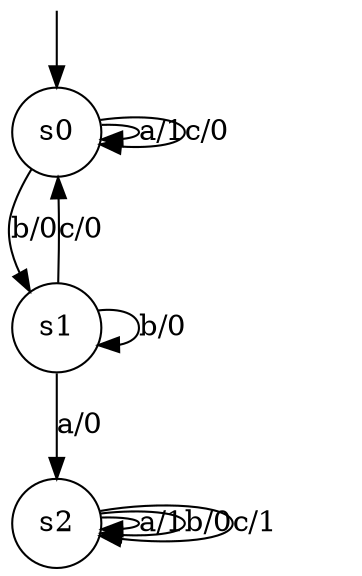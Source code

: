 digraph g {

	s0 [shape="circle" label="s0"];
	s1 [shape="circle" label="s1"];
    s2 [shape="circle" label="s2"];
    	s0 -> s0 [label="a/1"];
    	s0 -> s1 [label="b/0"];
    	s0 -> s0 [label="c/0"];
    	
    	s1 -> s2 [label="a/0"];
    	s1 -> s1 [label="b/0"];
    	s1 -> s0 [label="c/0"];
    	
    	s2 -> s2 [label="a/1"];
    	s2 -> s2 [label="b/0"];
    	s2 -> s2 [label="c/1"];
    

__start0 [label="" shape="none" width="0" height="0"];
__start0 -> s0;
}
